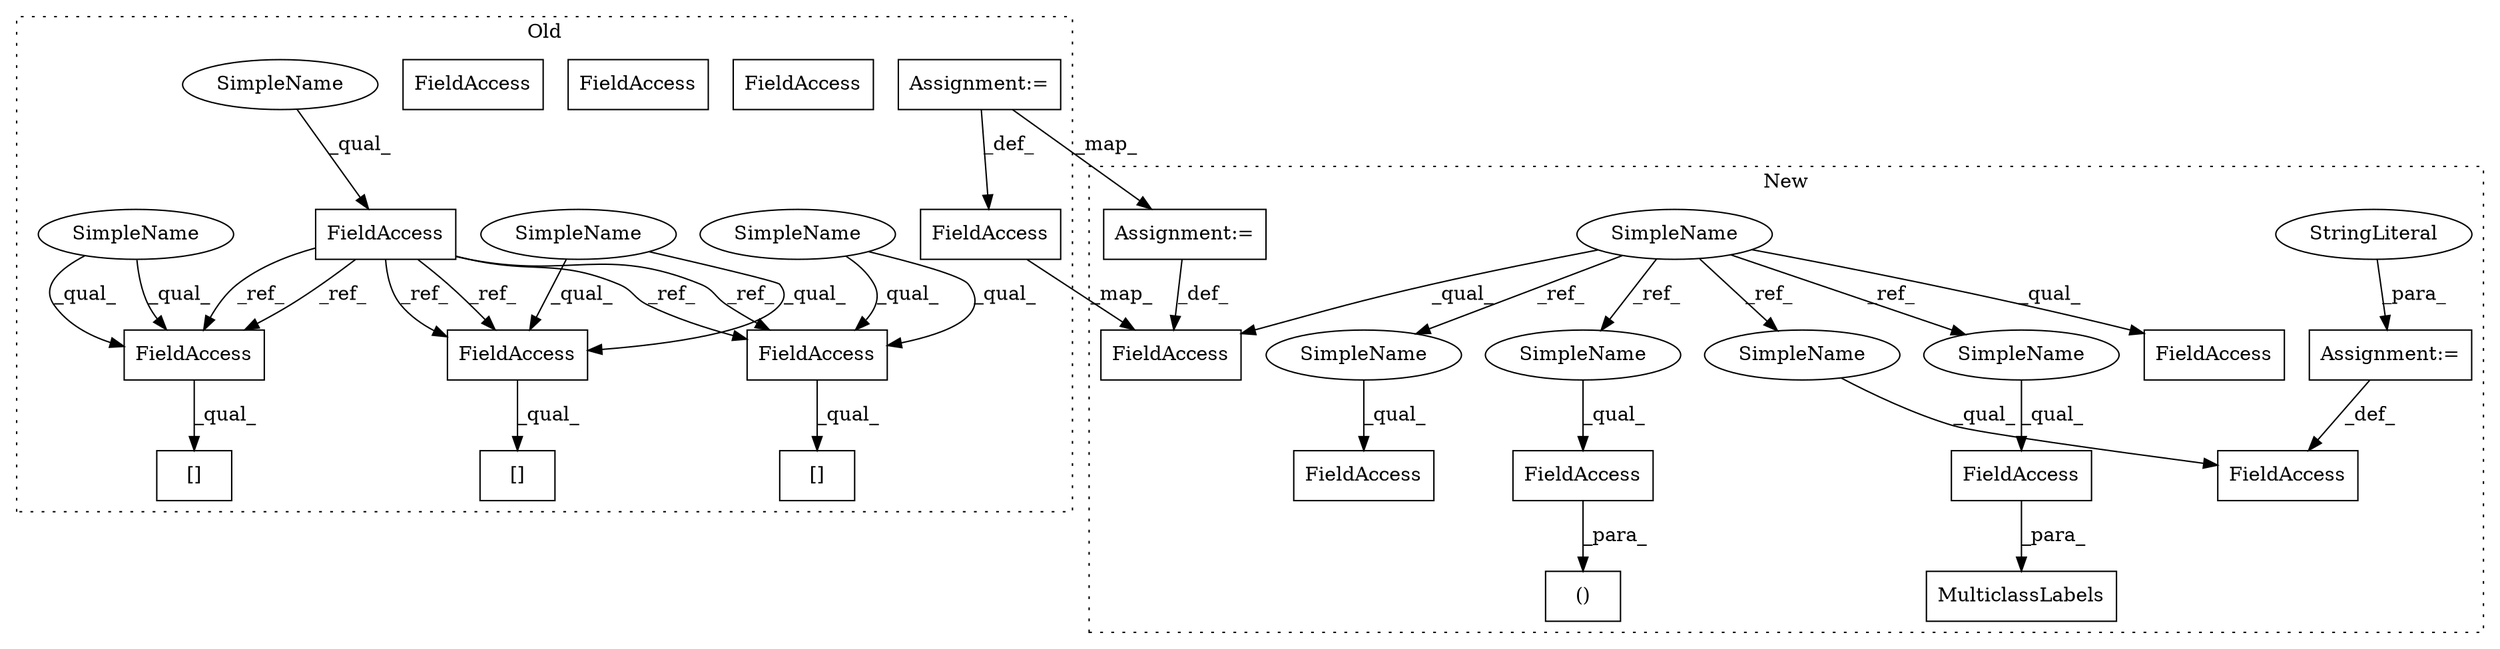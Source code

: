 digraph G {
subgraph cluster0 {
1 [label="[]" a="2" s="1011,1037" l="16,1" shape="box"];
4 [label="FieldAccess" a="22" s="703" l="15" shape="box"];
5 [label="[]" a="2" s="778,802" l="16,1" shape="box"];
8 [label="FieldAccess" a="22" s="1202" l="14" shape="box"];
9 [label="[]" a="2" s="892,917" l="16,1" shape="box"];
11 [label="Assignment:=" a="7" s="1216" l="1" shape="box"];
15 [label="FieldAccess" a="22" s="892" l="15" shape="box"];
16 [label="FieldAccess" a="22" s="778" l="15" shape="box"];
17 [label="FieldAccess" a="22" s="1011" l="15" shape="box"];
26 [label="FieldAccess" a="22" s="778" l="15" shape="box"];
27 [label="FieldAccess" a="22" s="892" l="15" shape="box"];
28 [label="FieldAccess" a="22" s="1011" l="15" shape="box"];
29 [label="SimpleName" a="42" s="892" l="4" shape="ellipse"];
30 [label="SimpleName" a="42" s="778" l="4" shape="ellipse"];
31 [label="SimpleName" a="42" s="703" l="4" shape="ellipse"];
32 [label="SimpleName" a="42" s="1011" l="4" shape="ellipse"];
label = "Old";
style="dotted";
}
subgraph cluster1 {
2 [label="MulticlassLabels" a="32" s="1072,1106" l="17,1" shape="box"];
3 [label="FieldAccess" a="22" s="1089" l="17" shape="box"];
6 [label="SimpleName" a="42" s="711" l="4" shape="ellipse"];
7 [label="FieldAccess" a="22" s="1146" l="14" shape="box"];
10 [label="Assignment:=" a="7" s="1160" l="1" shape="box"];
12 [label="FieldAccess" a="22" s="999" l="14" shape="box"];
13 [label="()" a="106" s="969" l="44" shape="box"];
14 [label="FieldAccess" a="22" s="1201" l="11" shape="box"];
18 [label="FieldAccess" a="22" s="1267" l="11" shape="box"];
19 [label="FieldAccess" a="22" s="785" l="9" shape="box"];
20 [label="Assignment:=" a="7" s="1212" l="1" shape="box"];
21 [label="StringLiteral" a="45" s="1213" l="6" shape="ellipse"];
22 [label="SimpleName" a="42" s="999" l="4" shape="ellipse"];
23 [label="SimpleName" a="42" s="1089" l="4" shape="ellipse"];
24 [label="SimpleName" a="42" s="1267" l="4" shape="ellipse"];
25 [label="SimpleName" a="42" s="1201" l="4" shape="ellipse"];
label = "New";
style="dotted";
}
3 -> 2 [label="_para_"];
4 -> 28 [label="_ref_"];
4 -> 27 [label="_ref_"];
4 -> 27 [label="_ref_"];
4 -> 26 [label="_ref_"];
4 -> 26 [label="_ref_"];
4 -> 28 [label="_ref_"];
6 -> 22 [label="_ref_"];
6 -> 7 [label="_qual_"];
6 -> 19 [label="_qual_"];
6 -> 23 [label="_ref_"];
6 -> 24 [label="_ref_"];
6 -> 25 [label="_ref_"];
8 -> 7 [label="_map_"];
10 -> 7 [label="_def_"];
11 -> 8 [label="_def_"];
11 -> 10 [label="_map_"];
12 -> 13 [label="_para_"];
20 -> 14 [label="_def_"];
21 -> 20 [label="_para_"];
22 -> 12 [label="_qual_"];
23 -> 3 [label="_qual_"];
24 -> 18 [label="_qual_"];
25 -> 14 [label="_qual_"];
26 -> 5 [label="_qual_"];
27 -> 9 [label="_qual_"];
28 -> 1 [label="_qual_"];
29 -> 27 [label="_qual_"];
29 -> 27 [label="_qual_"];
30 -> 26 [label="_qual_"];
30 -> 26 [label="_qual_"];
31 -> 4 [label="_qual_"];
32 -> 28 [label="_qual_"];
32 -> 28 [label="_qual_"];
}